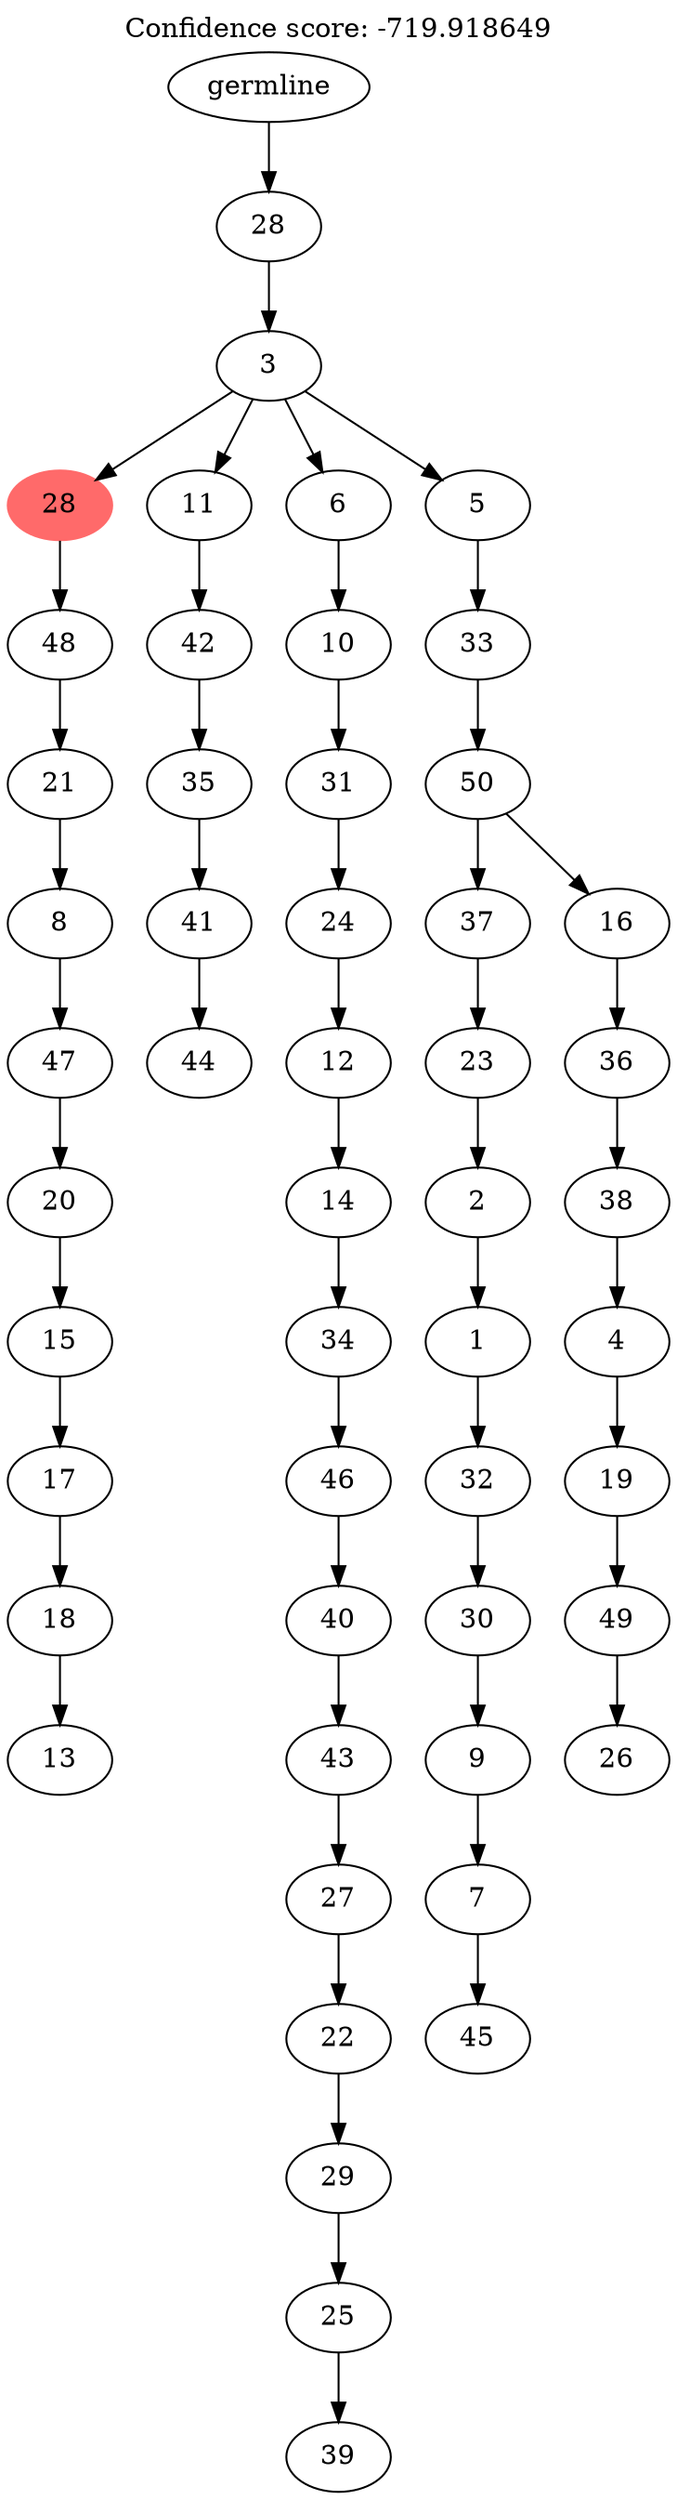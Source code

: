 digraph g {
	"50" -> "51";
	"51" [label="13"];
	"49" -> "50";
	"50" [label="18"];
	"48" -> "49";
	"49" [label="17"];
	"47" -> "48";
	"48" [label="15"];
	"46" -> "47";
	"47" [label="20"];
	"45" -> "46";
	"46" [label="47"];
	"44" -> "45";
	"45" [label="8"];
	"43" -> "44";
	"44" [label="21"];
	"42" -> "43";
	"43" [label="48"];
	"40" -> "41";
	"41" [label="44"];
	"39" -> "40";
	"40" [label="41"];
	"38" -> "39";
	"39" [label="35"];
	"37" -> "38";
	"38" [label="42"];
	"35" -> "36";
	"36" [label="39"];
	"34" -> "35";
	"35" [label="25"];
	"33" -> "34";
	"34" [label="29"];
	"32" -> "33";
	"33" [label="22"];
	"31" -> "32";
	"32" [label="27"];
	"30" -> "31";
	"31" [label="43"];
	"29" -> "30";
	"30" [label="40"];
	"28" -> "29";
	"29" [label="46"];
	"27" -> "28";
	"28" [label="34"];
	"26" -> "27";
	"27" [label="14"];
	"25" -> "26";
	"26" [label="12"];
	"24" -> "25";
	"25" [label="24"];
	"23" -> "24";
	"24" [label="31"];
	"22" -> "23";
	"23" [label="10"];
	"20" -> "21";
	"21" [label="45"];
	"19" -> "20";
	"20" [label="7"];
	"18" -> "19";
	"19" [label="9"];
	"17" -> "18";
	"18" [label="30"];
	"16" -> "17";
	"17" [label="32"];
	"15" -> "16";
	"16" [label="1"];
	"14" -> "15";
	"15" [label="2"];
	"13" -> "14";
	"14" [label="23"];
	"11" -> "12";
	"12" [label="26"];
	"10" -> "11";
	"11" [label="49"];
	"9" -> "10";
	"10" [label="19"];
	"8" -> "9";
	"9" [label="4"];
	"7" -> "8";
	"8" [label="38"];
	"6" -> "7";
	"7" [label="36"];
	"5" -> "6";
	"6" [label="16"];
	"5" -> "13";
	"13" [label="37"];
	"4" -> "5";
	"5" [label="50"];
	"3" -> "4";
	"4" [label="33"];
	"2" -> "3";
	"3" [label="5"];
	"2" -> "22";
	"22" [label="6"];
	"2" -> "37";
	"37" [label="11"];
	"2" -> "42";
	"42" [color=indianred1, style=filled, label="28"];
	"1" -> "2";
	"2" [label="3"];
	"0" -> "1";
	"1" [label="28"];
	"0" [label="germline"];
	labelloc="t";
	label="Confidence score: -719.918649";
}
